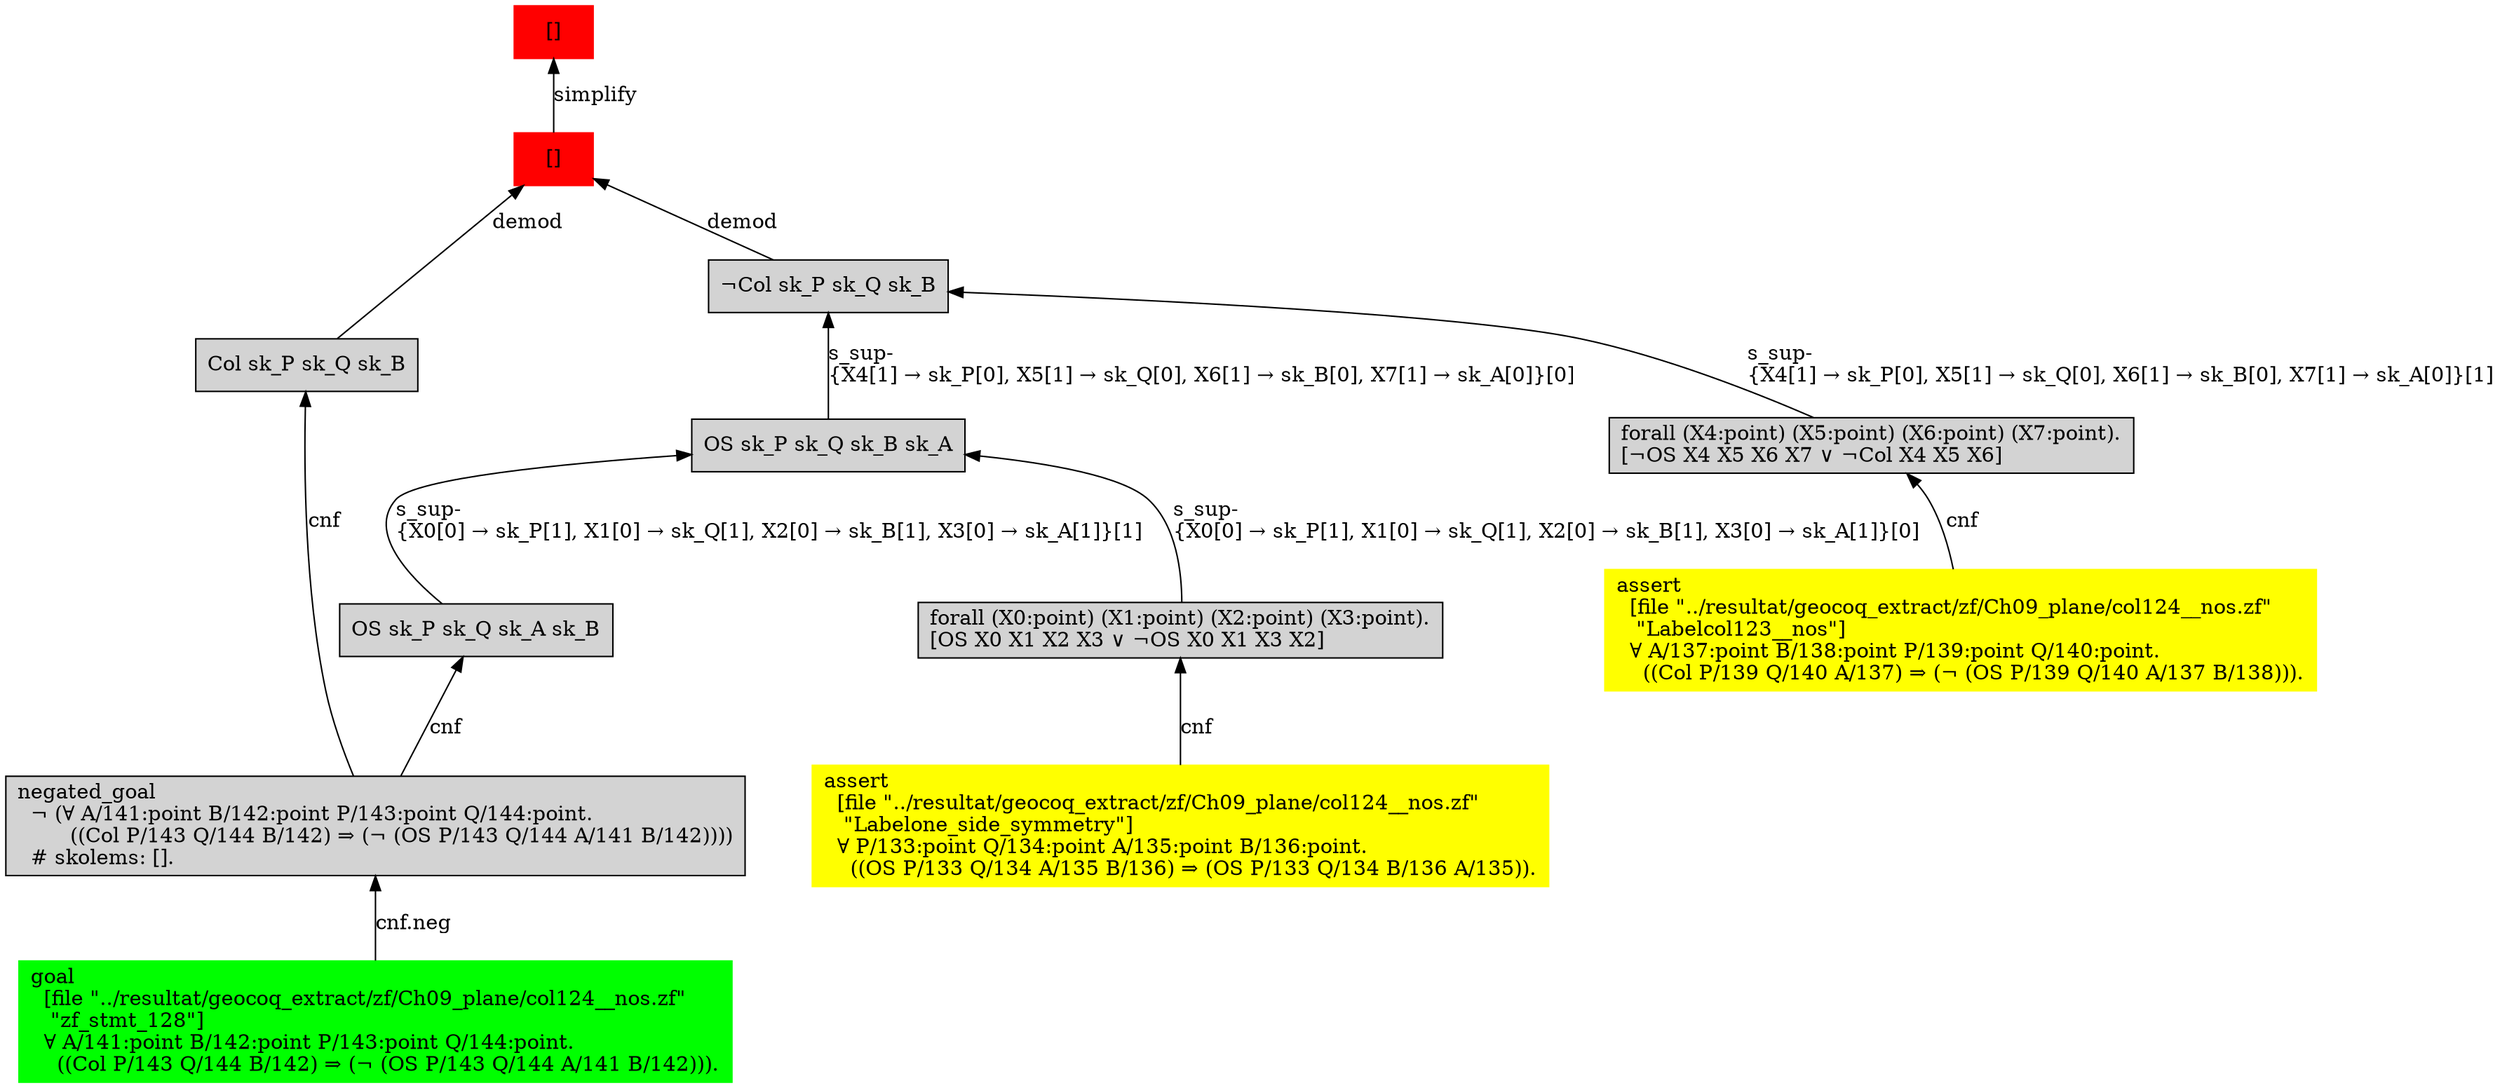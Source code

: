 digraph "unsat_graph" {
  vertex_0 [color=red, label="[]", shape=box, style=filled];
  vertex_0 -> vertex_1 [label="simplify", dir="back"];
  vertex_1 [color=red, label="[]", shape=box, style=filled];
  vertex_1 -> vertex_2 [label="demod", dir="back"];
  vertex_2 [shape=box, label="Col sk_P sk_Q sk_B\l", style=filled];
  vertex_2 -> vertex_3 [label="cnf", dir="back"];
  vertex_3 [shape=box, label="negated_goal\l  ¬ (∀ A/141:point B/142:point P/143:point Q/144:point.\l        ((Col P/143 Q/144 B/142) ⇒ (¬ (OS P/143 Q/144 A/141 B/142))))\l  # skolems: [].\l", style=filled];
  vertex_3 -> vertex_4 [label="cnf.neg", dir="back"];
  vertex_4 [color=green, shape=box, label="goal\l  [file \"../resultat/geocoq_extract/zf/Ch09_plane/col124__nos.zf\" \l   \"zf_stmt_128\"]\l  ∀ A/141:point B/142:point P/143:point Q/144:point.\l    ((Col P/143 Q/144 B/142) ⇒ (¬ (OS P/143 Q/144 A/141 B/142))).\l", style=filled];
  vertex_1 -> vertex_5 [label="demod", dir="back"];
  vertex_5 [shape=box, label="¬Col sk_P sk_Q sk_B\l", style=filled];
  vertex_5 -> vertex_6 [label="s_sup-\l\{X4[1] → sk_P[0], X5[1] → sk_Q[0], X6[1] → sk_B[0], X7[1] → sk_A[0]\}[1]\l", dir="back"];
  vertex_6 [shape=box, label="forall (X4:point) (X5:point) (X6:point) (X7:point).\l[¬OS X4 X5 X6 X7 ∨ ¬Col X4 X5 X6]\l", style=filled];
  vertex_6 -> vertex_7 [label="cnf", dir="back"];
  vertex_7 [color=yellow, shape=box, label="assert\l  [file \"../resultat/geocoq_extract/zf/Ch09_plane/col124__nos.zf\" \l   \"Labelcol123__nos\"]\l  ∀ A/137:point B/138:point P/139:point Q/140:point.\l    ((Col P/139 Q/140 A/137) ⇒ (¬ (OS P/139 Q/140 A/137 B/138))).\l", style=filled];
  vertex_5 -> vertex_8 [label="s_sup-\l\{X4[1] → sk_P[0], X5[1] → sk_Q[0], X6[1] → sk_B[0], X7[1] → sk_A[0]\}[0]\l", dir="back"];
  vertex_8 [shape=box, label="OS sk_P sk_Q sk_B sk_A\l", style=filled];
  vertex_8 -> vertex_9 [label="s_sup-\l\{X0[0] → sk_P[1], X1[0] → sk_Q[1], X2[0] → sk_B[1], X3[0] → sk_A[1]\}[0]\l", dir="back"];
  vertex_9 [shape=box, label="forall (X0:point) (X1:point) (X2:point) (X3:point).\l[OS X0 X1 X2 X3 ∨ ¬OS X0 X1 X3 X2]\l", style=filled];
  vertex_9 -> vertex_10 [label="cnf", dir="back"];
  vertex_10 [color=yellow, shape=box, label="assert\l  [file \"../resultat/geocoq_extract/zf/Ch09_plane/col124__nos.zf\" \l   \"Labelone_side_symmetry\"]\l  ∀ P/133:point Q/134:point A/135:point B/136:point.\l    ((OS P/133 Q/134 A/135 B/136) ⇒ (OS P/133 Q/134 B/136 A/135)).\l", style=filled];
  vertex_8 -> vertex_11 [label="s_sup-\l\{X0[0] → sk_P[1], X1[0] → sk_Q[1], X2[0] → sk_B[1], X3[0] → sk_A[1]\}[1]\l", dir="back"];
  vertex_11 [shape=box, label="OS sk_P sk_Q sk_A sk_B\l", style=filled];
  vertex_11 -> vertex_3 [label="cnf", dir="back"];
  }


